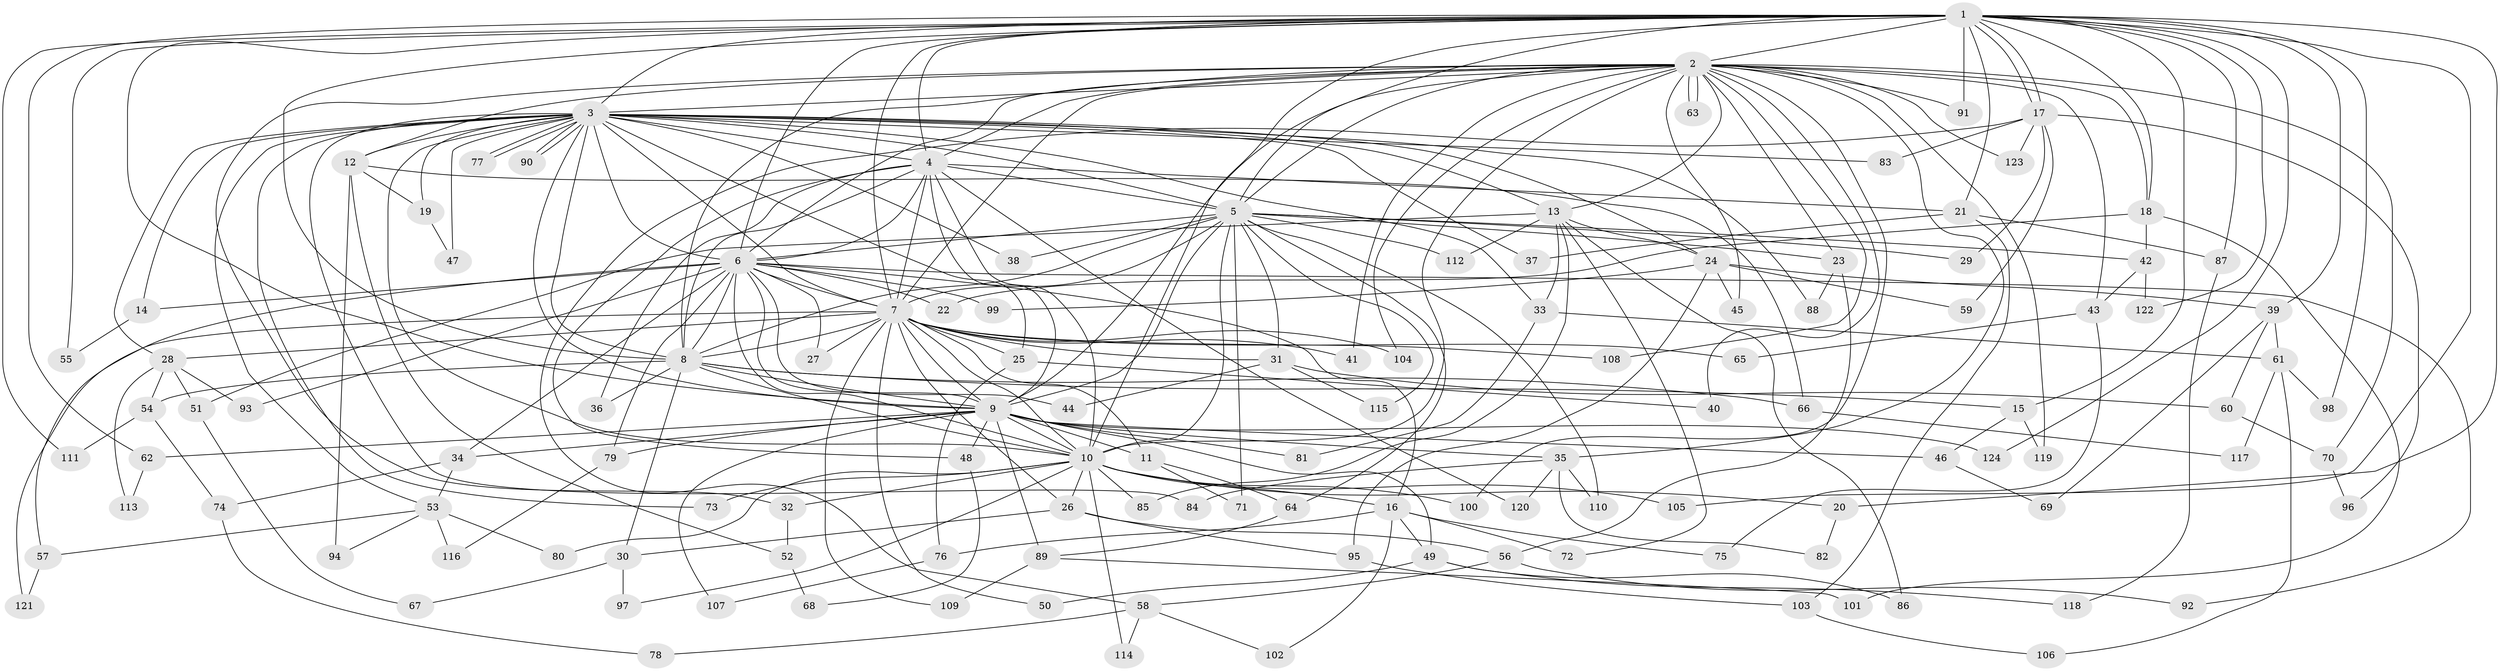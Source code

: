 // Generated by graph-tools (version 1.1) at 2025/43/03/09/25 04:43:04]
// undirected, 124 vertices, 273 edges
graph export_dot {
graph [start="1"]
  node [color=gray90,style=filled];
  1;
  2;
  3;
  4;
  5;
  6;
  7;
  8;
  9;
  10;
  11;
  12;
  13;
  14;
  15;
  16;
  17;
  18;
  19;
  20;
  21;
  22;
  23;
  24;
  25;
  26;
  27;
  28;
  29;
  30;
  31;
  32;
  33;
  34;
  35;
  36;
  37;
  38;
  39;
  40;
  41;
  42;
  43;
  44;
  45;
  46;
  47;
  48;
  49;
  50;
  51;
  52;
  53;
  54;
  55;
  56;
  57;
  58;
  59;
  60;
  61;
  62;
  63;
  64;
  65;
  66;
  67;
  68;
  69;
  70;
  71;
  72;
  73;
  74;
  75;
  76;
  77;
  78;
  79;
  80;
  81;
  82;
  83;
  84;
  85;
  86;
  87;
  88;
  89;
  90;
  91;
  92;
  93;
  94;
  95;
  96;
  97;
  98;
  99;
  100;
  101;
  102;
  103;
  104;
  105;
  106;
  107;
  108;
  109;
  110;
  111;
  112;
  113;
  114;
  115;
  116;
  117;
  118;
  119;
  120;
  121;
  122;
  123;
  124;
  1 -- 2;
  1 -- 3;
  1 -- 4;
  1 -- 5;
  1 -- 6;
  1 -- 7;
  1 -- 8;
  1 -- 9;
  1 -- 10;
  1 -- 15;
  1 -- 17;
  1 -- 17;
  1 -- 18;
  1 -- 20;
  1 -- 21;
  1 -- 39;
  1 -- 55;
  1 -- 62;
  1 -- 87;
  1 -- 91;
  1 -- 98;
  1 -- 105;
  1 -- 111;
  1 -- 122;
  1 -- 124;
  2 -- 3;
  2 -- 4;
  2 -- 5;
  2 -- 6;
  2 -- 7;
  2 -- 8;
  2 -- 9;
  2 -- 10;
  2 -- 12;
  2 -- 13;
  2 -- 18;
  2 -- 23;
  2 -- 32;
  2 -- 35;
  2 -- 40;
  2 -- 41;
  2 -- 43;
  2 -- 45;
  2 -- 63;
  2 -- 63;
  2 -- 70;
  2 -- 91;
  2 -- 100;
  2 -- 104;
  2 -- 108;
  2 -- 119;
  2 -- 123;
  3 -- 4;
  3 -- 5;
  3 -- 6;
  3 -- 7;
  3 -- 8;
  3 -- 9;
  3 -- 10;
  3 -- 12;
  3 -- 13;
  3 -- 14;
  3 -- 19;
  3 -- 24;
  3 -- 25;
  3 -- 28;
  3 -- 33;
  3 -- 37;
  3 -- 38;
  3 -- 47;
  3 -- 53;
  3 -- 73;
  3 -- 77;
  3 -- 77;
  3 -- 83;
  3 -- 84;
  3 -- 88;
  3 -- 90;
  3 -- 90;
  4 -- 5;
  4 -- 6;
  4 -- 7;
  4 -- 8;
  4 -- 9;
  4 -- 10;
  4 -- 21;
  4 -- 36;
  4 -- 48;
  4 -- 120;
  5 -- 6;
  5 -- 7;
  5 -- 8;
  5 -- 9;
  5 -- 10;
  5 -- 23;
  5 -- 29;
  5 -- 31;
  5 -- 38;
  5 -- 42;
  5 -- 64;
  5 -- 71;
  5 -- 110;
  5 -- 112;
  5 -- 115;
  6 -- 7;
  6 -- 8;
  6 -- 9;
  6 -- 10;
  6 -- 14;
  6 -- 16;
  6 -- 22;
  6 -- 27;
  6 -- 34;
  6 -- 44;
  6 -- 57;
  6 -- 79;
  6 -- 92;
  6 -- 93;
  6 -- 99;
  7 -- 8;
  7 -- 9;
  7 -- 10;
  7 -- 11;
  7 -- 25;
  7 -- 26;
  7 -- 27;
  7 -- 28;
  7 -- 31;
  7 -- 41;
  7 -- 50;
  7 -- 65;
  7 -- 104;
  7 -- 108;
  7 -- 109;
  7 -- 121;
  8 -- 9;
  8 -- 10;
  8 -- 15;
  8 -- 30;
  8 -- 36;
  8 -- 54;
  8 -- 66;
  9 -- 10;
  9 -- 11;
  9 -- 34;
  9 -- 35;
  9 -- 46;
  9 -- 48;
  9 -- 49;
  9 -- 62;
  9 -- 79;
  9 -- 81;
  9 -- 89;
  9 -- 107;
  9 -- 124;
  10 -- 16;
  10 -- 20;
  10 -- 26;
  10 -- 32;
  10 -- 73;
  10 -- 80;
  10 -- 85;
  10 -- 97;
  10 -- 100;
  10 -- 105;
  10 -- 114;
  11 -- 64;
  11 -- 71;
  12 -- 19;
  12 -- 52;
  12 -- 66;
  12 -- 94;
  13 -- 24;
  13 -- 33;
  13 -- 51;
  13 -- 72;
  13 -- 85;
  13 -- 86;
  13 -- 112;
  14 -- 55;
  15 -- 46;
  15 -- 119;
  16 -- 49;
  16 -- 72;
  16 -- 75;
  16 -- 76;
  16 -- 102;
  17 -- 29;
  17 -- 58;
  17 -- 59;
  17 -- 83;
  17 -- 96;
  17 -- 123;
  18 -- 22;
  18 -- 42;
  18 -- 101;
  19 -- 47;
  20 -- 82;
  21 -- 37;
  21 -- 87;
  21 -- 103;
  23 -- 56;
  23 -- 88;
  24 -- 39;
  24 -- 45;
  24 -- 59;
  24 -- 95;
  24 -- 99;
  25 -- 40;
  25 -- 76;
  26 -- 30;
  26 -- 56;
  26 -- 95;
  28 -- 51;
  28 -- 54;
  28 -- 93;
  28 -- 113;
  30 -- 67;
  30 -- 97;
  31 -- 44;
  31 -- 60;
  31 -- 115;
  32 -- 52;
  33 -- 61;
  33 -- 81;
  34 -- 53;
  34 -- 74;
  35 -- 82;
  35 -- 84;
  35 -- 110;
  35 -- 120;
  39 -- 60;
  39 -- 61;
  39 -- 69;
  42 -- 43;
  42 -- 122;
  43 -- 65;
  43 -- 75;
  46 -- 69;
  48 -- 68;
  49 -- 50;
  49 -- 86;
  49 -- 118;
  51 -- 67;
  52 -- 68;
  53 -- 57;
  53 -- 80;
  53 -- 94;
  53 -- 116;
  54 -- 74;
  54 -- 111;
  56 -- 58;
  56 -- 92;
  57 -- 121;
  58 -- 78;
  58 -- 102;
  58 -- 114;
  60 -- 70;
  61 -- 98;
  61 -- 106;
  61 -- 117;
  62 -- 113;
  64 -- 89;
  66 -- 117;
  70 -- 96;
  74 -- 78;
  76 -- 107;
  79 -- 116;
  87 -- 118;
  89 -- 101;
  89 -- 109;
  95 -- 103;
  103 -- 106;
}
